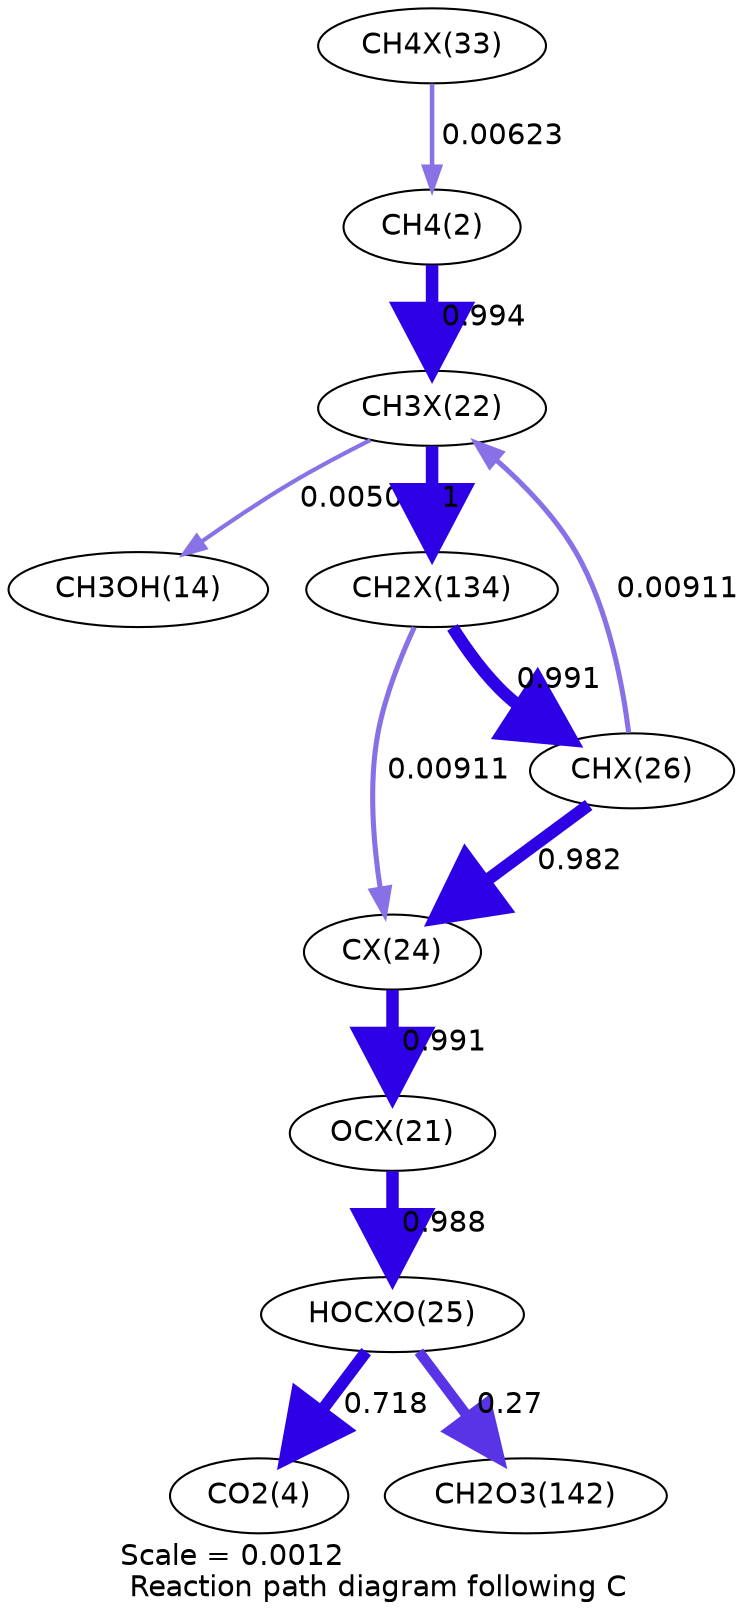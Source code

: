 digraph reaction_paths {
center=1;
s33 -> s4[fontname="Helvetica", penwidth=2.17, arrowsize=1.08, color="0.7, 0.506, 0.9"
, label=" 0.00623"];
s4 -> s27[fontname="Helvetica", penwidth=6, arrowsize=3, color="0.7, 1.49, 0.9"
, label=" 0.994"];
s27 -> s16[fontname="Helvetica", penwidth=2.01, arrowsize=1, color="0.7, 0.505, 0.9"
, label=" 0.00503"];
s27 -> s41[fontname="Helvetica", penwidth=6, arrowsize=3, color="0.7, 1.5, 0.9"
, label=" 1"];
s31 -> s27[fontname="Helvetica", penwidth=2.45, arrowsize=1.23, color="0.7, 0.509, 0.9"
, label=" 0.00911"];
s41 -> s31[fontname="Helvetica", penwidth=5.99, arrowsize=3, color="0.7, 1.49, 0.9"
, label=" 0.991"];
s41 -> s29[fontname="Helvetica", penwidth=2.45, arrowsize=1.23, color="0.7, 0.509, 0.9"
, label=" 0.00911"];
s31 -> s29[fontname="Helvetica", penwidth=5.99, arrowsize=2.99, color="0.7, 1.48, 0.9"
, label=" 0.982"];
s29 -> s26[fontname="Helvetica", penwidth=5.99, arrowsize=3, color="0.7, 1.49, 0.9"
, label=" 0.991"];
s26 -> s30[fontname="Helvetica", penwidth=5.99, arrowsize=3, color="0.7, 1.49, 0.9"
, label=" 0.988"];
s30 -> s6[fontname="Helvetica", penwidth=5.75, arrowsize=2.88, color="0.7, 1.22, 0.9"
, label=" 0.718"];
s30 -> s21[fontname="Helvetica", penwidth=5.01, arrowsize=2.51, color="0.7, 0.77, 0.9"
, label=" 0.27"];
s4 [ fontname="Helvetica", label="CH4(2)"];
s6 [ fontname="Helvetica", label="CO2(4)"];
s16 [ fontname="Helvetica", label="CH3OH(14)"];
s21 [ fontname="Helvetica", label="CH2O3(142)"];
s26 [ fontname="Helvetica", label="OCX(21)"];
s27 [ fontname="Helvetica", label="CH3X(22)"];
s29 [ fontname="Helvetica", label="CX(24)"];
s30 [ fontname="Helvetica", label="HOCXO(25)"];
s31 [ fontname="Helvetica", label="CHX(26)"];
s33 [ fontname="Helvetica", label="CH4X(33)"];
s41 [ fontname="Helvetica", label="CH2X(134)"];
 label = "Scale = 0.0012\l Reaction path diagram following C";
 fontname = "Helvetica";
}
